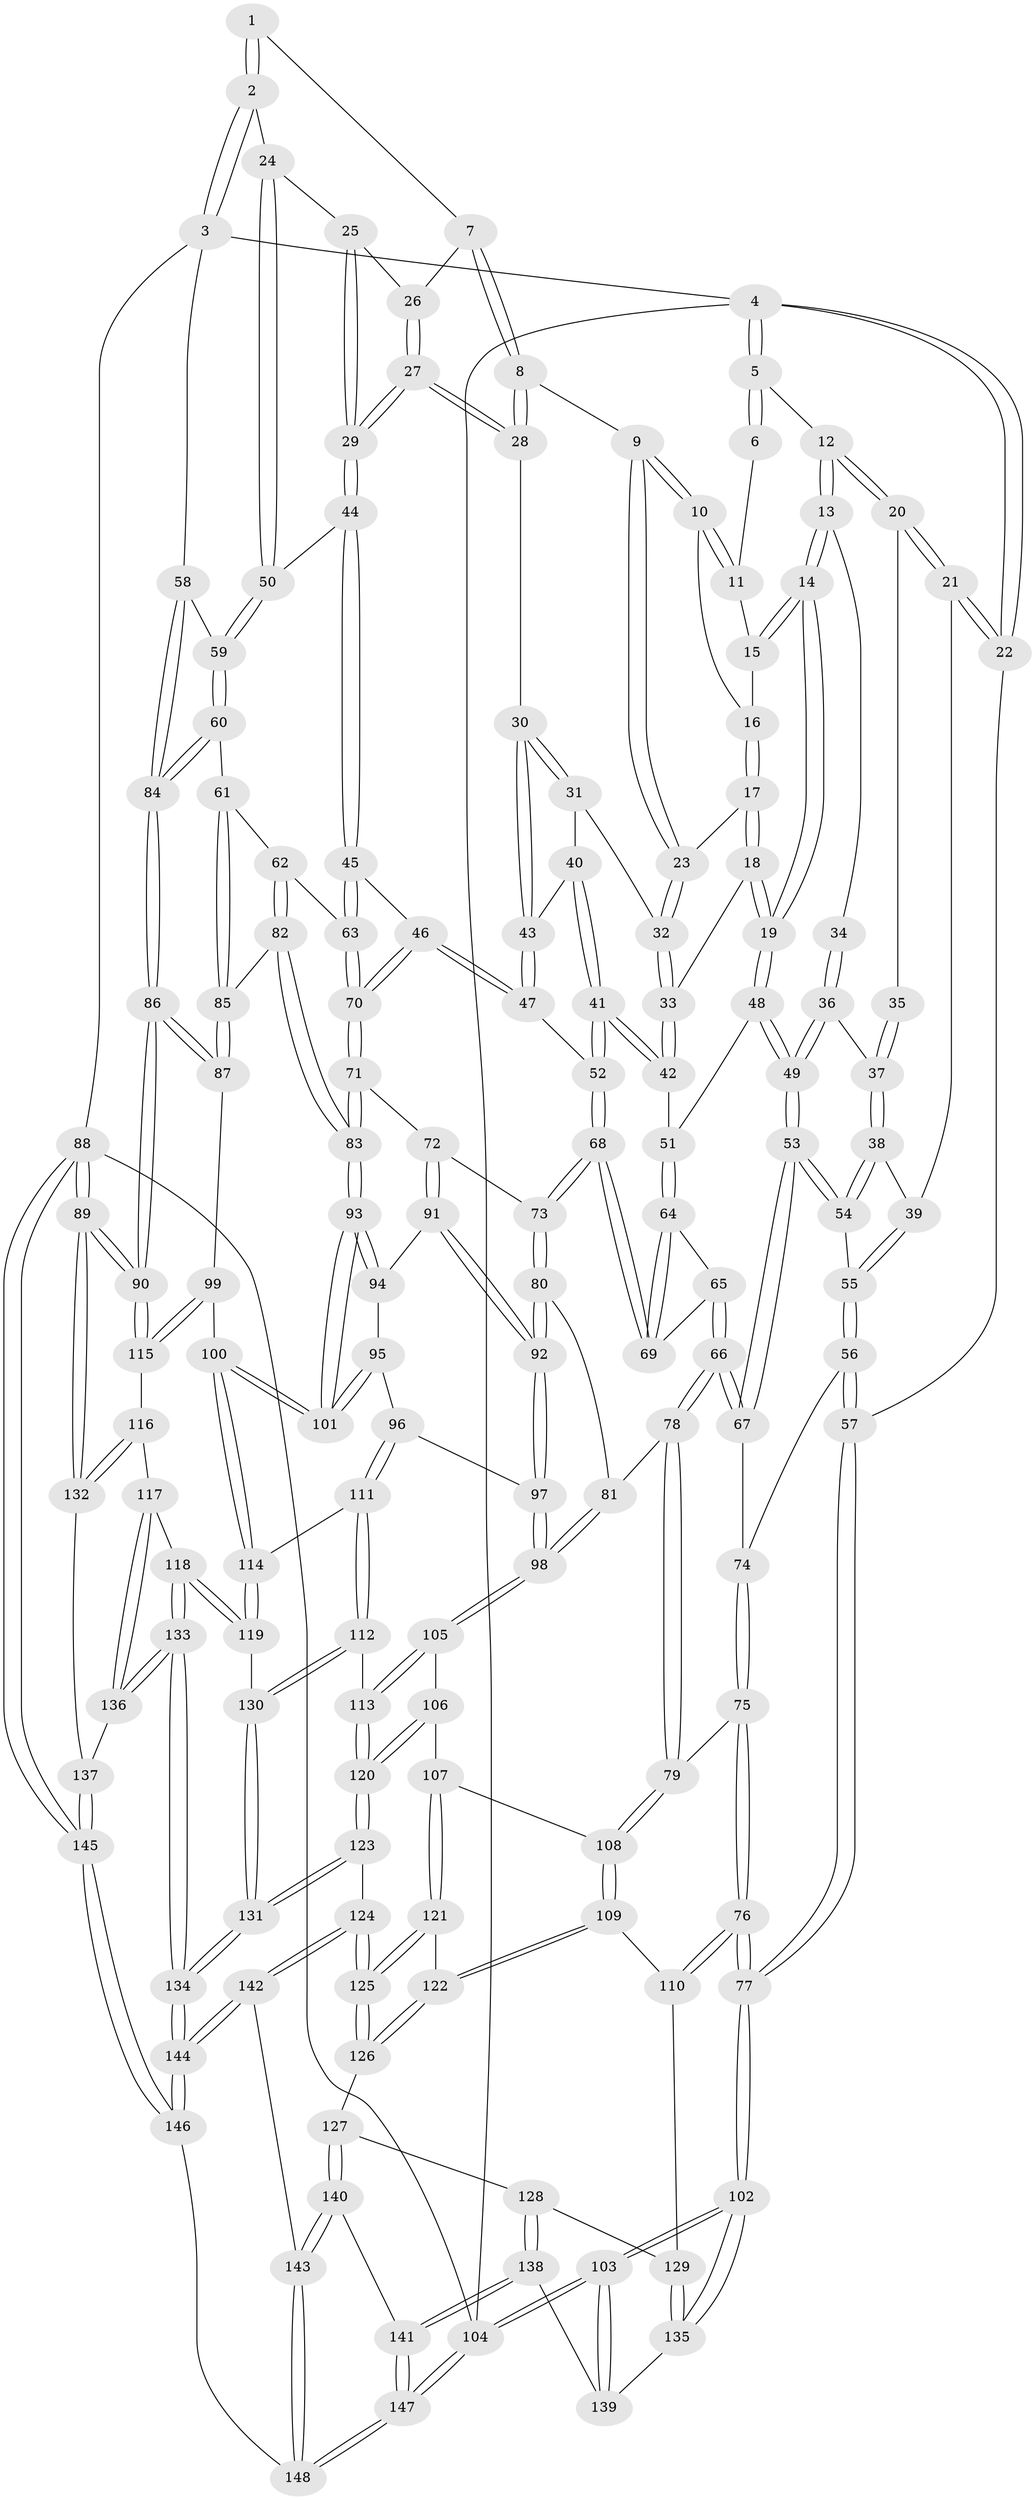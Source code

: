 // coarse degree distribution, {4: 0.39325842696629215, 6: 0.1348314606741573, 5: 0.3707865168539326, 3: 0.10112359550561797}
// Generated by graph-tools (version 1.1) at 2025/24/03/03/25 07:24:36]
// undirected, 148 vertices, 367 edges
graph export_dot {
graph [start="1"]
  node [color=gray90,style=filled];
  1 [pos="+0.6922877564236752+0"];
  2 [pos="+1+0"];
  3 [pos="+1+0"];
  4 [pos="+0+0"];
  5 [pos="+0.19657496947153216+0"];
  6 [pos="+0.523555078214275+0"];
  7 [pos="+0.6549698615282483+0.09465304380241177"];
  8 [pos="+0.6452088850581751+0.10433148408029327"];
  9 [pos="+0.5943558999750288+0.10438713980050358"];
  10 [pos="+0.586823566698873+0.09450224311704591"];
  11 [pos="+0.5111371543741886+0"];
  12 [pos="+0.23372743660277+0.0008690765553228466"];
  13 [pos="+0.3018795622185209+0.10867932430097853"];
  14 [pos="+0.3151220697937353+0.12003785097216688"];
  15 [pos="+0.455531189492247+0.034190572320389016"];
  16 [pos="+0.47685459873465613+0.06476103259998334"];
  17 [pos="+0.48862319912730806+0.1297238634478004"];
  18 [pos="+0.4254935994489416+0.16684391942011653"];
  19 [pos="+0.34055505449984574+0.18078099871328682"];
  20 [pos="+0.08211166026423997+0.1299419490430962"];
  21 [pos="+0.009084188261547926+0.14758715884098605"];
  22 [pos="+0+0.12616733644301042"];
  23 [pos="+0.5509161420899661+0.15166628156782036"];
  24 [pos="+1+0"];
  25 [pos="+0.8934241494691547+0.0012918678492805633"];
  26 [pos="+0.7506916030740575+0.08729960083127768"];
  27 [pos="+0.7496992463017779+0.2201624960385144"];
  28 [pos="+0.6711939841769426+0.1783460448368676"];
  29 [pos="+0.7695001770603214+0.2418151188352987"];
  30 [pos="+0.6600943013724732+0.18988448681397038"];
  31 [pos="+0.5975959809532313+0.20286864177414998"];
  32 [pos="+0.550150569914056+0.16073294868392532"];
  33 [pos="+0.5237094312712868+0.21449409102717856"];
  34 [pos="+0.19929544949120978+0.17002389869343082"];
  35 [pos="+0.15223115731823275+0.17725143401469973"];
  36 [pos="+0.19191456718566866+0.24588146601676614"];
  37 [pos="+0.1533263907500288+0.23802472166427904"];
  38 [pos="+0.12864708463846972+0.2522056086128512"];
  39 [pos="+0.11709599155360143+0.25444291351964343"];
  40 [pos="+0.5970365460536536+0.21593722005960847"];
  41 [pos="+0.5435092791758308+0.307055805436264"];
  42 [pos="+0.5219325501701597+0.296969718500222"];
  43 [pos="+0.6372189013293628+0.2420004290408667"];
  44 [pos="+0.7790901885498571+0.2681452169831829"];
  45 [pos="+0.7710355990586075+0.28032436132996535"];
  46 [pos="+0.6440776016550356+0.3305224053573131"];
  47 [pos="+0.6259340978411121+0.3216075053494287"];
  48 [pos="+0.3401637928022092+0.20491491582148189"];
  49 [pos="+0.2723278561876466+0.2993679064476684"];
  50 [pos="+0.8652415974874998+0.26765623775598085"];
  51 [pos="+0.4659572070437211+0.3053930518869905"];
  52 [pos="+0.5544755656167407+0.3146114950733843"];
  53 [pos="+0.26351613379903577+0.3358217270574108"];
  54 [pos="+0.18277979580395368+0.32499770975885456"];
  55 [pos="+0.07861366649896134+0.34180654797833854"];
  56 [pos="+0.07617124232033115+0.34378997424826646"];
  57 [pos="+0+0.35552188938056767"];
  58 [pos="+1+0.14464238805254062"];
  59 [pos="+0.9061731544992975+0.30109542146822327"];
  60 [pos="+0.936471475561023+0.4223031695372077"];
  61 [pos="+0.8947408362537268+0.4392825152720448"];
  62 [pos="+0.8418276176953904+0.4372516908645655"];
  63 [pos="+0.789315909825382+0.3936240987722715"];
  64 [pos="+0.4423423641438041+0.3495989014807166"];
  65 [pos="+0.39603078935266794+0.40911499889638475"];
  66 [pos="+0.3147646416500624+0.4709236727766321"];
  67 [pos="+0.26595471735193577+0.3503474554694226"];
  68 [pos="+0.5358068545075737+0.4465261899503655"];
  69 [pos="+0.5235621459759578+0.44057921028318814"];
  70 [pos="+0.6696679773273255+0.4564718493289687"];
  71 [pos="+0.6661091139158724+0.4687410800329006"];
  72 [pos="+0.618326776556683+0.48300595934435836"];
  73 [pos="+0.5479357888809466+0.4802542576722953"];
  74 [pos="+0.12209152640571645+0.40430759267528815"];
  75 [pos="+0.13200592094796523+0.4793172555062779"];
  76 [pos="+0+0.6120477791289771"];
  77 [pos="+0+0.6119354638862889"];
  78 [pos="+0.31041122587658226+0.5062563648163169"];
  79 [pos="+0.3006135947630179+0.519180979795292"];
  80 [pos="+0.5262685707777043+0.5029965721562615"];
  81 [pos="+0.45608350931720054+0.5323633268780467"];
  82 [pos="+0.7781891114796237+0.5172820801159367"];
  83 [pos="+0.7250169068383462+0.5391474573475177"];
  84 [pos="+1+0.5022430460420193"];
  85 [pos="+0.8704052196964579+0.5670480042699811"];
  86 [pos="+1+0.5922898625255415"];
  87 [pos="+0.8786117810161083+0.5892478504818289"];
  88 [pos="+1+1"];
  89 [pos="+1+1"];
  90 [pos="+1+0.6462679314521041"];
  91 [pos="+0.6078312026684051+0.5796049216423944"];
  92 [pos="+0.5690879312571919+0.6076722131903471"];
  93 [pos="+0.723204961261146+0.592655773754223"];
  94 [pos="+0.6195373344413764+0.5836747307981668"];
  95 [pos="+0.6335308087024873+0.6308964593142463"];
  96 [pos="+0.5813791496514605+0.647691037916155"];
  97 [pos="+0.5618512102157064+0.6330236869317543"];
  98 [pos="+0.5011161545056065+0.6498662974574854"];
  99 [pos="+0.829136698643258+0.6548386238250039"];
  100 [pos="+0.7361990386642296+0.6387960035201738"];
  101 [pos="+0.7299557518803467+0.6259735196566444"];
  102 [pos="+0+0.7691515615754179"];
  103 [pos="+0+1"];
  104 [pos="+0+1"];
  105 [pos="+0.48330314227169635+0.6756632762759995"];
  106 [pos="+0.43075811835766364+0.6840867245445379"];
  107 [pos="+0.34234196596702643+0.6734212950416046"];
  108 [pos="+0.3002099487928037+0.5212752949136483"];
  109 [pos="+0.10254446018549934+0.6794778586842467"];
  110 [pos="+0.09982311019516936+0.6791917696359094"];
  111 [pos="+0.5974002846294274+0.6793554399022752"];
  112 [pos="+0.532473723519873+0.7634178965866848"];
  113 [pos="+0.5297642665437916+0.7625888987995582"];
  114 [pos="+0.687733670068122+0.737049417689633"];
  115 [pos="+0.8844725003949995+0.7449302111839806"];
  116 [pos="+0.8799723330373638+0.7554594754217767"];
  117 [pos="+0.7305129704146198+0.8035920715524579"];
  118 [pos="+0.6867543694602414+0.7752848253501633"];
  119 [pos="+0.6866844079816118+0.7752084506965842"];
  120 [pos="+0.4506199207533183+0.8129273409224979"];
  121 [pos="+0.31428196448834594+0.7407519588288597"];
  122 [pos="+0.15853199148734634+0.729379058897858"];
  123 [pos="+0.41020788928533053+0.859784039146057"];
  124 [pos="+0.34206374398154976+0.8600935295560792"];
  125 [pos="+0.33782757897815735+0.852114803047518"];
  126 [pos="+0.1678308409827138+0.8229414129455835"];
  127 [pos="+0.15404237403134952+0.8455405598763257"];
  128 [pos="+0.13409196491580386+0.8505778406588669"];
  129 [pos="+0.08913429893824754+0.8480428950698298"];
  130 [pos="+0.587538496374556+0.8028618852773214"];
  131 [pos="+0.5428816115276246+0.9499544593676402"];
  132 [pos="+0.8985329253443154+0.8595038092266043"];
  133 [pos="+0.6224561446343714+1"];
  134 [pos="+0.584778702786298+1"];
  135 [pos="+0.04668468747608044+0.8638954226162792"];
  136 [pos="+0.7701221286518622+0.9083879242472938"];
  137 [pos="+0.7769972976824331+0.9109283724939862"];
  138 [pos="+0.10300167975476561+0.951229992859624"];
  139 [pos="+0.08563775943837797+0.9393378770586602"];
  140 [pos="+0.1833692311959268+0.909378583801089"];
  141 [pos="+0.1129193867532728+0.9626009355851857"];
  142 [pos="+0.32668151038691084+0.8930537019610768"];
  143 [pos="+0.2882980114834356+0.943456425548295"];
  144 [pos="+0.5719464445532692+1"];
  145 [pos="+1+1"];
  146 [pos="+0.5722485405520539+1"];
  147 [pos="+0.15875608475413297+1"];
  148 [pos="+0.21894379000842235+1"];
  1 -- 2;
  1 -- 2;
  1 -- 7;
  2 -- 3;
  2 -- 3;
  2 -- 24;
  3 -- 4;
  3 -- 58;
  3 -- 88;
  4 -- 5;
  4 -- 5;
  4 -- 22;
  4 -- 22;
  4 -- 104;
  5 -- 6;
  5 -- 6;
  5 -- 12;
  6 -- 11;
  7 -- 8;
  7 -- 8;
  7 -- 26;
  8 -- 9;
  8 -- 28;
  8 -- 28;
  9 -- 10;
  9 -- 10;
  9 -- 23;
  9 -- 23;
  10 -- 11;
  10 -- 11;
  10 -- 16;
  11 -- 15;
  12 -- 13;
  12 -- 13;
  12 -- 20;
  12 -- 20;
  13 -- 14;
  13 -- 14;
  13 -- 34;
  14 -- 15;
  14 -- 15;
  14 -- 19;
  14 -- 19;
  15 -- 16;
  16 -- 17;
  16 -- 17;
  17 -- 18;
  17 -- 18;
  17 -- 23;
  18 -- 19;
  18 -- 19;
  18 -- 33;
  19 -- 48;
  19 -- 48;
  20 -- 21;
  20 -- 21;
  20 -- 35;
  21 -- 22;
  21 -- 22;
  21 -- 39;
  22 -- 57;
  23 -- 32;
  23 -- 32;
  24 -- 25;
  24 -- 50;
  24 -- 50;
  25 -- 26;
  25 -- 29;
  25 -- 29;
  26 -- 27;
  26 -- 27;
  27 -- 28;
  27 -- 28;
  27 -- 29;
  27 -- 29;
  28 -- 30;
  29 -- 44;
  29 -- 44;
  30 -- 31;
  30 -- 31;
  30 -- 43;
  30 -- 43;
  31 -- 32;
  31 -- 40;
  32 -- 33;
  32 -- 33;
  33 -- 42;
  33 -- 42;
  34 -- 36;
  34 -- 36;
  35 -- 37;
  35 -- 37;
  36 -- 37;
  36 -- 49;
  36 -- 49;
  37 -- 38;
  37 -- 38;
  38 -- 39;
  38 -- 54;
  38 -- 54;
  39 -- 55;
  39 -- 55;
  40 -- 41;
  40 -- 41;
  40 -- 43;
  41 -- 42;
  41 -- 42;
  41 -- 52;
  41 -- 52;
  42 -- 51;
  43 -- 47;
  43 -- 47;
  44 -- 45;
  44 -- 45;
  44 -- 50;
  45 -- 46;
  45 -- 63;
  45 -- 63;
  46 -- 47;
  46 -- 47;
  46 -- 70;
  46 -- 70;
  47 -- 52;
  48 -- 49;
  48 -- 49;
  48 -- 51;
  49 -- 53;
  49 -- 53;
  50 -- 59;
  50 -- 59;
  51 -- 64;
  51 -- 64;
  52 -- 68;
  52 -- 68;
  53 -- 54;
  53 -- 54;
  53 -- 67;
  53 -- 67;
  54 -- 55;
  55 -- 56;
  55 -- 56;
  56 -- 57;
  56 -- 57;
  56 -- 74;
  57 -- 77;
  57 -- 77;
  58 -- 59;
  58 -- 84;
  58 -- 84;
  59 -- 60;
  59 -- 60;
  60 -- 61;
  60 -- 84;
  60 -- 84;
  61 -- 62;
  61 -- 85;
  61 -- 85;
  62 -- 63;
  62 -- 82;
  62 -- 82;
  63 -- 70;
  63 -- 70;
  64 -- 65;
  64 -- 69;
  64 -- 69;
  65 -- 66;
  65 -- 66;
  65 -- 69;
  66 -- 67;
  66 -- 67;
  66 -- 78;
  66 -- 78;
  67 -- 74;
  68 -- 69;
  68 -- 69;
  68 -- 73;
  68 -- 73;
  70 -- 71;
  70 -- 71;
  71 -- 72;
  71 -- 83;
  71 -- 83;
  72 -- 73;
  72 -- 91;
  72 -- 91;
  73 -- 80;
  73 -- 80;
  74 -- 75;
  74 -- 75;
  75 -- 76;
  75 -- 76;
  75 -- 79;
  76 -- 77;
  76 -- 77;
  76 -- 110;
  76 -- 110;
  77 -- 102;
  77 -- 102;
  78 -- 79;
  78 -- 79;
  78 -- 81;
  79 -- 108;
  79 -- 108;
  80 -- 81;
  80 -- 92;
  80 -- 92;
  81 -- 98;
  81 -- 98;
  82 -- 83;
  82 -- 83;
  82 -- 85;
  83 -- 93;
  83 -- 93;
  84 -- 86;
  84 -- 86;
  85 -- 87;
  85 -- 87;
  86 -- 87;
  86 -- 87;
  86 -- 90;
  86 -- 90;
  87 -- 99;
  88 -- 89;
  88 -- 89;
  88 -- 145;
  88 -- 145;
  88 -- 104;
  89 -- 90;
  89 -- 90;
  89 -- 132;
  89 -- 132;
  90 -- 115;
  90 -- 115;
  91 -- 92;
  91 -- 92;
  91 -- 94;
  92 -- 97;
  92 -- 97;
  93 -- 94;
  93 -- 94;
  93 -- 101;
  93 -- 101;
  94 -- 95;
  95 -- 96;
  95 -- 101;
  95 -- 101;
  96 -- 97;
  96 -- 111;
  96 -- 111;
  97 -- 98;
  97 -- 98;
  98 -- 105;
  98 -- 105;
  99 -- 100;
  99 -- 115;
  99 -- 115;
  100 -- 101;
  100 -- 101;
  100 -- 114;
  100 -- 114;
  102 -- 103;
  102 -- 103;
  102 -- 135;
  102 -- 135;
  103 -- 104;
  103 -- 104;
  103 -- 139;
  103 -- 139;
  104 -- 147;
  104 -- 147;
  105 -- 106;
  105 -- 113;
  105 -- 113;
  106 -- 107;
  106 -- 120;
  106 -- 120;
  107 -- 108;
  107 -- 121;
  107 -- 121;
  108 -- 109;
  108 -- 109;
  109 -- 110;
  109 -- 122;
  109 -- 122;
  110 -- 129;
  111 -- 112;
  111 -- 112;
  111 -- 114;
  112 -- 113;
  112 -- 130;
  112 -- 130;
  113 -- 120;
  113 -- 120;
  114 -- 119;
  114 -- 119;
  115 -- 116;
  116 -- 117;
  116 -- 132;
  116 -- 132;
  117 -- 118;
  117 -- 136;
  117 -- 136;
  118 -- 119;
  118 -- 119;
  118 -- 133;
  118 -- 133;
  119 -- 130;
  120 -- 123;
  120 -- 123;
  121 -- 122;
  121 -- 125;
  121 -- 125;
  122 -- 126;
  122 -- 126;
  123 -- 124;
  123 -- 131;
  123 -- 131;
  124 -- 125;
  124 -- 125;
  124 -- 142;
  124 -- 142;
  125 -- 126;
  125 -- 126;
  126 -- 127;
  127 -- 128;
  127 -- 140;
  127 -- 140;
  128 -- 129;
  128 -- 138;
  128 -- 138;
  129 -- 135;
  129 -- 135;
  130 -- 131;
  130 -- 131;
  131 -- 134;
  131 -- 134;
  132 -- 137;
  133 -- 134;
  133 -- 134;
  133 -- 136;
  133 -- 136;
  134 -- 144;
  134 -- 144;
  135 -- 139;
  136 -- 137;
  137 -- 145;
  137 -- 145;
  138 -- 139;
  138 -- 141;
  138 -- 141;
  140 -- 141;
  140 -- 143;
  140 -- 143;
  141 -- 147;
  141 -- 147;
  142 -- 143;
  142 -- 144;
  142 -- 144;
  143 -- 148;
  143 -- 148;
  144 -- 146;
  144 -- 146;
  145 -- 146;
  145 -- 146;
  146 -- 148;
  147 -- 148;
  147 -- 148;
}
